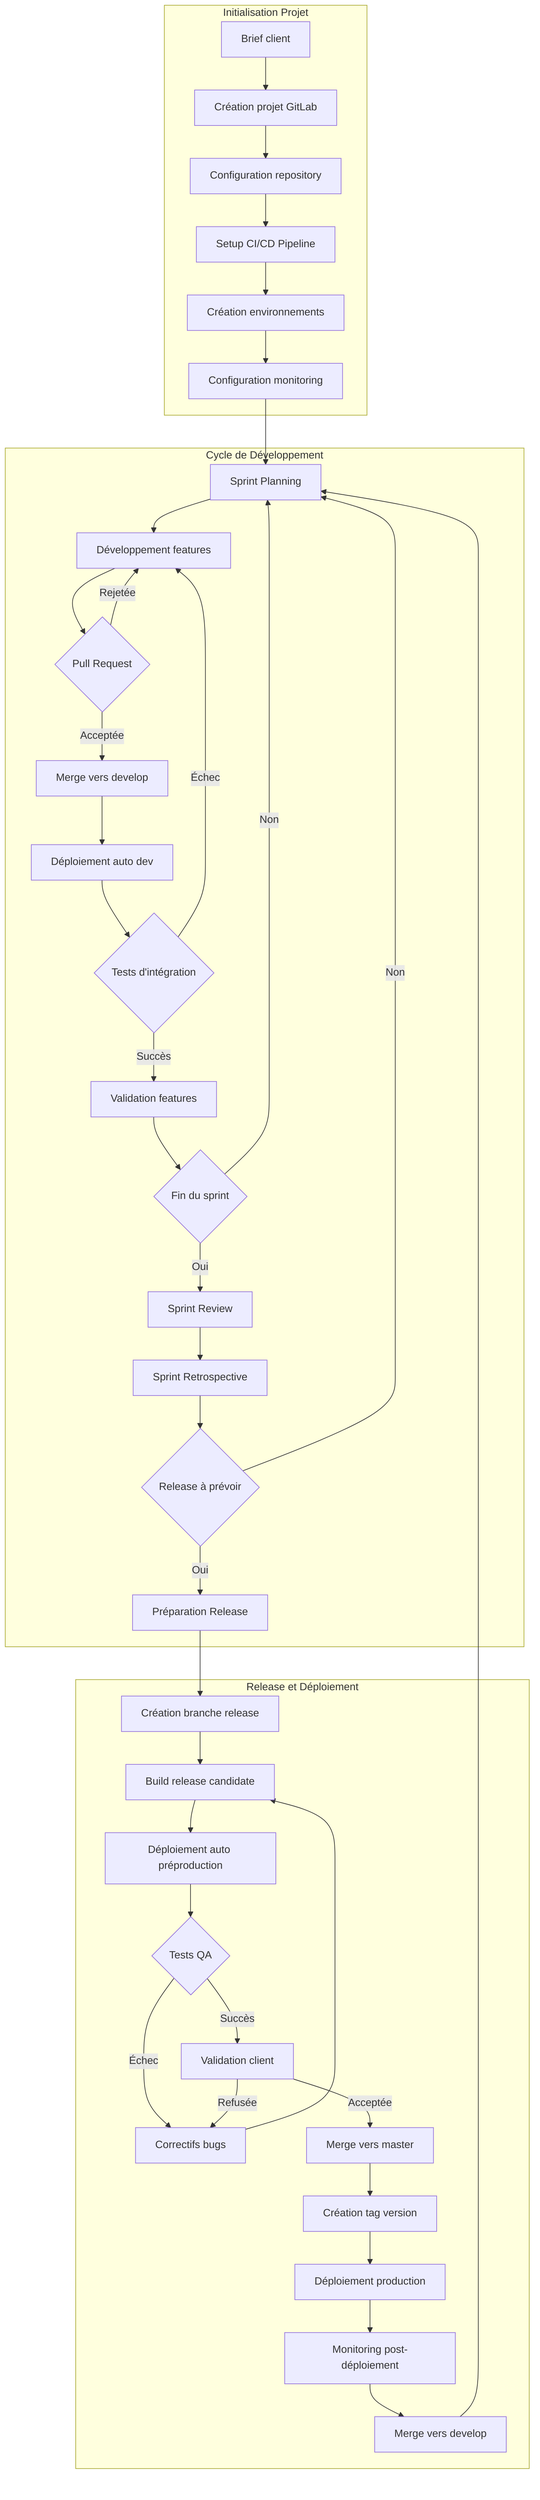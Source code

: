 flowchart TB
    subgraph "Initialisation Projet"
        A[Brief client] --> B[Création projet GitLab]
        B --> C[Configuration repository]
        C --> D[Setup CI/CD Pipeline]
        D --> E[Création environnements]
        E --> F[Configuration monitoring]
    end
    
    subgraph "Cycle de Développement"
        F --> G[Sprint Planning]
        G --> H[Développement features]
        H --> I{Pull Request}
        I -->|Rejetée| H
        I -->|Acceptée| J[Merge vers develop]
        J --> K[Déploiement auto dev]
        K --> L{Tests d'intégration}
        L -->|Échec| H
        L -->|Succès| M[Validation features]
        M --> N{Fin du sprint}
        N -->|Non| G
        N -->|Oui| O[Sprint Review]
        O --> P[Sprint Retrospective]
        P --> Q{Release à prévoir}
        Q -->|Non| G
        Q -->|Oui| R[Préparation Release]
    end
    
    subgraph "Release et Déploiement"
        R --> S[Création branche release]
        S --> T[Build release candidate]
        T --> U[Déploiement auto préproduction]
        U --> V{Tests QA}
        V -->|Échec| W[Correctifs bugs]
        W --> T
        V -->|Succès| X[Validation client]
        X -->|Refusée| W
        X -->|Acceptée| Y[Merge vers master]
        Y --> Z[Création tag version]
        Z --> AA[Déploiement production]
        AA --> AB[Monitoring post-déploiement]
        AB --> AC[Merge vers develop]
        AC --> G
    end